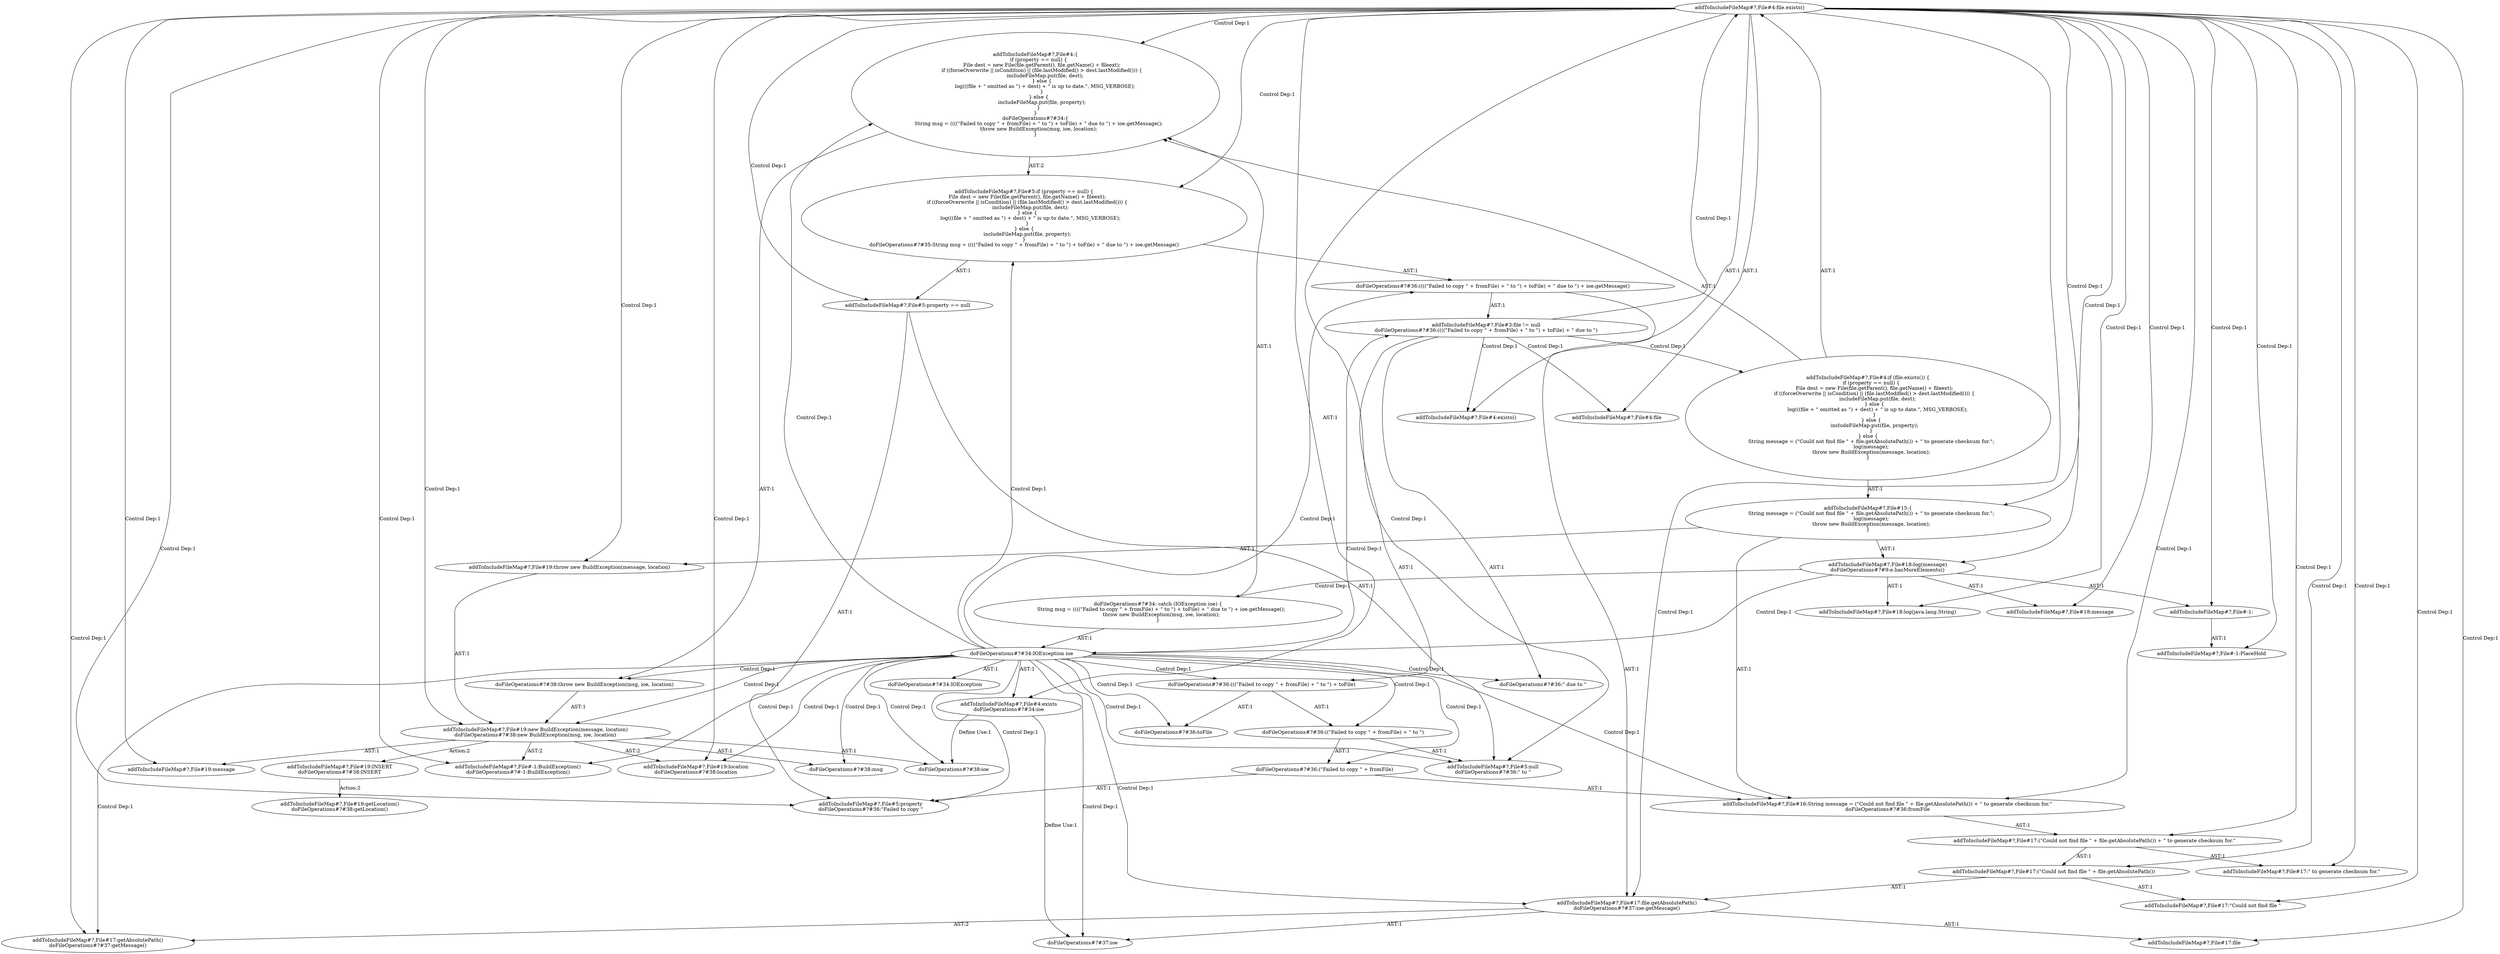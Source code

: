 digraph "Pattern" {
0 [label="addToIncludeFileMap#?,File#19:INSERT
doFileOperations#?#38:INSERT" shape=ellipse]
1 [label="addToIncludeFileMap#?,File#19:new BuildException(message, location)
doFileOperations#?#38:new BuildException(msg, ioe, location)" shape=ellipse]
2 [label="addToIncludeFileMap#?,File#4:file.exists()" shape=ellipse]
3 [label="addToIncludeFileMap#?,File#3:file != null
doFileOperations#?#36:((((\"Failed to copy \" + fromFile) + \" to \") + toFile) + \" due to \")" shape=ellipse]
4 [label="addToIncludeFileMap#?,File#4:if (file.exists()) \{
    if (property == null) \{
        File dest = new File(file.getParent(), file.getName() + fileext);
        if ((forceOverwrite || isCondition) || (file.lastModified() > dest.lastModified())) \{
            includeFileMap.put(file, dest);
        \} else \{
            log(((file + \" omitted as \") + dest) + \" is up to date.\", MSG_VERBOSE);
        \}
    \} else \{
        includeFileMap.put(file, property);
    \}
\} else \{
    String message = (\"Could not find file \" + file.getAbsolutePath()) + \" to generate checksum for.\";
    log(message);
    throw new BuildException(message, location);
\}" shape=ellipse]
5 [label="addToIncludeFileMap#?,File#4:exists
doFileOperations#?#34:ioe" shape=ellipse]
6 [label="addToIncludeFileMap#?,File#4:file" shape=ellipse]
7 [label="addToIncludeFileMap#?,File#4:exists()" shape=ellipse]
8 [label="addToIncludeFileMap#?,File#4:\{
    if (property == null) \{
        File dest = new File(file.getParent(), file.getName() + fileext);
        if ((forceOverwrite || isCondition) || (file.lastModified() > dest.lastModified())) \{
            includeFileMap.put(file, dest);
        \} else \{
            log(((file + \" omitted as \") + dest) + \" is up to date.\", MSG_VERBOSE);
        \}
    \} else \{
        includeFileMap.put(file, property);
    \}
\}
doFileOperations#?#34:\{
    String msg = ((((\"Failed to copy \" + fromFile) + \" to \") + toFile) + \" due to \") + ioe.getMessage();
    throw new BuildException(msg, ioe, location);
\}" shape=ellipse]
9 [label="addToIncludeFileMap#?,File#5:if (property == null) \{
    File dest = new File(file.getParent(), file.getName() + fileext);
    if ((forceOverwrite || isCondition) || (file.lastModified() > dest.lastModified())) \{
        includeFileMap.put(file, dest);
    \} else \{
        log(((file + \" omitted as \") + dest) + \" is up to date.\", MSG_VERBOSE);
    \}
\} else \{
    includeFileMap.put(file, property);
\}
doFileOperations#?#35:String msg = ((((\"Failed to copy \" + fromFile) + \" to \") + toFile) + \" due to \") + ioe.getMessage()" shape=ellipse]
10 [label="addToIncludeFileMap#?,File#5:property == null" shape=ellipse]
11 [label="addToIncludeFileMap#?,File#5:property
doFileOperations#?#36:\"Failed to copy \"" shape=ellipse]
12 [label="addToIncludeFileMap#?,File#5:null
doFileOperations#?#36:\" to \"" shape=ellipse]
13 [label="addToIncludeFileMap#?,File#15:\{
    String message = (\"Could not find file \" + file.getAbsolutePath()) + \" to generate checksum for.\";
    log(message);
    throw new BuildException(message, location);
\}" shape=ellipse]
14 [label="addToIncludeFileMap#?,File#16:String message = (\"Could not find file \" + file.getAbsolutePath()) + \" to generate checksum for.\"
doFileOperations#?#36:fromFile" shape=ellipse]
15 [label="addToIncludeFileMap#?,File#17:(\"Could not find file \" + file.getAbsolutePath()) + \" to generate checksum for.\"" shape=ellipse]
16 [label="addToIncludeFileMap#?,File#17:(\"Could not find file \" + file.getAbsolutePath())" shape=ellipse]
17 [label="addToIncludeFileMap#?,File#17:\"Could not find file \"" shape=ellipse]
18 [label="addToIncludeFileMap#?,File#17:file.getAbsolutePath()
doFileOperations#?#37:ioe.getMessage()" shape=ellipse]
19 [label="addToIncludeFileMap#?,File#17:getAbsolutePath()
doFileOperations#?#37:getMessage()" shape=ellipse]
20 [label="addToIncludeFileMap#?,File#17:file" shape=ellipse]
21 [label="addToIncludeFileMap#?,File#17:\" to generate checksum for.\"" shape=ellipse]
22 [label="addToIncludeFileMap#?,File#18:log(message)
doFileOperations#?#9:e.hasMoreElements()" shape=ellipse]
23 [label="addToIncludeFileMap#?,File#18:log(java.lang.String)" shape=ellipse]
24 [label="addToIncludeFileMap#?,File#-1:" shape=ellipse]
25 [label="addToIncludeFileMap#?,File#-1:PlaceHold" shape=ellipse]
26 [label="addToIncludeFileMap#?,File#18:message" shape=ellipse]
27 [label="addToIncludeFileMap#?,File#19:throw new BuildException(message, location)" shape=ellipse]
28 [label="addToIncludeFileMap#?,File#-1:BuildException()
doFileOperations#?#-1:BuildException()" shape=ellipse]
29 [label="addToIncludeFileMap#?,File#19:message" shape=ellipse]
30 [label="addToIncludeFileMap#?,File#19:location
doFileOperations#?#38:location" shape=ellipse]
31 [label="addToIncludeFileMap#?,File#19:getLocation()
doFileOperations#?#38:getLocation()" shape=ellipse]
32 [label="doFileOperations#?#34: catch (IOException ioe) \{
    String msg = ((((\"Failed to copy \" + fromFile) + \" to \") + toFile) + \" due to \") + ioe.getMessage();
    throw new BuildException(msg, ioe, location);
\}" shape=ellipse]
33 [label="doFileOperations#?#38:msg" shape=ellipse]
34 [label="doFileOperations#?#36:((((\"Failed to copy \" + fromFile) + \" to \") + toFile) + \" due to \") + ioe.getMessage()" shape=ellipse]
35 [label="doFileOperations#?#36:(((\"Failed to copy \" + fromFile) + \" to \") + toFile)" shape=ellipse]
36 [label="doFileOperations#?#34:IOException ioe" shape=ellipse]
37 [label="doFileOperations#?#38:throw new BuildException(msg, ioe, location)" shape=ellipse]
38 [label="doFileOperations#?#34:IOException" shape=ellipse]
39 [label="doFileOperations#?#37:ioe" shape=ellipse]
40 [label="doFileOperations#?#36:(\"Failed to copy \" + fromFile)" shape=ellipse]
41 [label="doFileOperations#?#36:\" due to \"" shape=ellipse]
42 [label="doFileOperations#?#38:ioe" shape=ellipse]
43 [label="doFileOperations#?#36:toFile" shape=ellipse]
44 [label="doFileOperations#?#36:((\"Failed to copy \" + fromFile) + \" to \")" shape=ellipse]
0 -> 31 [label="Action:2"];
1 -> 0 [label="Action:2"];
1 -> 28 [label="AST:2"];
1 -> 29 [label="AST:1"];
1 -> 30 [label="AST:2"];
1 -> 33 [label="AST:1"];
1 -> 42 [label="AST:1"];
2 -> 1 [label="Control Dep:1"];
2 -> 5 [label="AST:1"];
2 -> 6 [label="AST:1"];
2 -> 7 [label="AST:1"];
2 -> 8 [label="Control Dep:1"];
2 -> 9 [label="Control Dep:1"];
2 -> 10 [label="Control Dep:1"];
2 -> 11 [label="Control Dep:1"];
2 -> 12 [label="Control Dep:1"];
2 -> 13 [label="Control Dep:1"];
2 -> 14 [label="Control Dep:1"];
2 -> 15 [label="Control Dep:1"];
2 -> 16 [label="Control Dep:1"];
2 -> 17 [label="Control Dep:1"];
2 -> 18 [label="Control Dep:1"];
2 -> 19 [label="Control Dep:1"];
2 -> 20 [label="Control Dep:1"];
2 -> 21 [label="Control Dep:1"];
2 -> 22 [label="Control Dep:1"];
2 -> 23 [label="Control Dep:1"];
2 -> 24 [label="Control Dep:1"];
2 -> 25 [label="Control Dep:1"];
2 -> 26 [label="Control Dep:1"];
2 -> 27 [label="Control Dep:1"];
2 -> 28 [label="Control Dep:1"];
2 -> 29 [label="Control Dep:1"];
2 -> 30 [label="Control Dep:1"];
3 -> 2 [label="Control Dep:1"];
3 -> 4 [label="Control Dep:1"];
3 -> 7 [label="Control Dep:1"];
3 -> 6 [label="Control Dep:1"];
3 -> 35 [label="AST:1"];
3 -> 41 [label="AST:1"];
4 -> 2 [label="AST:1"];
4 -> 8 [label="AST:1"];
4 -> 13 [label="AST:1"];
5 -> 39 [label="Define Use:1"];
5 -> 42 [label="Define Use:1"];
8 -> 9 [label="AST:2"];
8 -> 37 [label="AST:1"];
9 -> 10 [label="AST:1"];
9 -> 34 [label="AST:1"];
10 -> 11 [label="AST:1"];
10 -> 12 [label="AST:1"];
13 -> 14 [label="AST:1"];
13 -> 22 [label="AST:1"];
13 -> 27 [label="AST:1"];
14 -> 15 [label="AST:1"];
15 -> 16 [label="AST:1"];
15 -> 21 [label="AST:1"];
16 -> 17 [label="AST:1"];
16 -> 18 [label="AST:1"];
18 -> 20 [label="AST:1"];
18 -> 19 [label="AST:2"];
18 -> 39 [label="AST:1"];
22 -> 24 [label="AST:1"];
22 -> 23 [label="AST:1"];
22 -> 26 [label="AST:1"];
22 -> 32 [label="Control Dep:1"];
22 -> 36 [label="Control Dep:1"];
24 -> 25 [label="AST:1"];
27 -> 1 [label="AST:1"];
32 -> 36 [label="AST:1"];
32 -> 8 [label="AST:1"];
34 -> 3 [label="AST:1"];
34 -> 18 [label="AST:1"];
35 -> 44 [label="AST:1"];
35 -> 43 [label="AST:1"];
36 -> 33 [label="Control Dep:1"];
36 -> 34 [label="Control Dep:1"];
36 -> 35 [label="Control Dep:1"];
36 -> 5 [label="AST:1"];
36 -> 38 [label="AST:1"];
36 -> 8 [label="Control Dep:1"];
36 -> 9 [label="Control Dep:1"];
36 -> 3 [label="Control Dep:1"];
36 -> 44 [label="Control Dep:1"];
36 -> 40 [label="Control Dep:1"];
36 -> 11 [label="Control Dep:1"];
36 -> 14 [label="Control Dep:1"];
36 -> 12 [label="Control Dep:1"];
36 -> 43 [label="Control Dep:1"];
36 -> 41 [label="Control Dep:1"];
36 -> 18 [label="Control Dep:1"];
36 -> 19 [label="Control Dep:1"];
36 -> 39 [label="Control Dep:1"];
36 -> 37 [label="Control Dep:1"];
36 -> 1 [label="Control Dep:1"];
36 -> 28 [label="Control Dep:1"];
36 -> 42 [label="Control Dep:1"];
36 -> 30 [label="Control Dep:1"];
37 -> 1 [label="AST:1"];
40 -> 11 [label="AST:1"];
40 -> 14 [label="AST:1"];
44 -> 40 [label="AST:1"];
44 -> 12 [label="AST:1"];
}